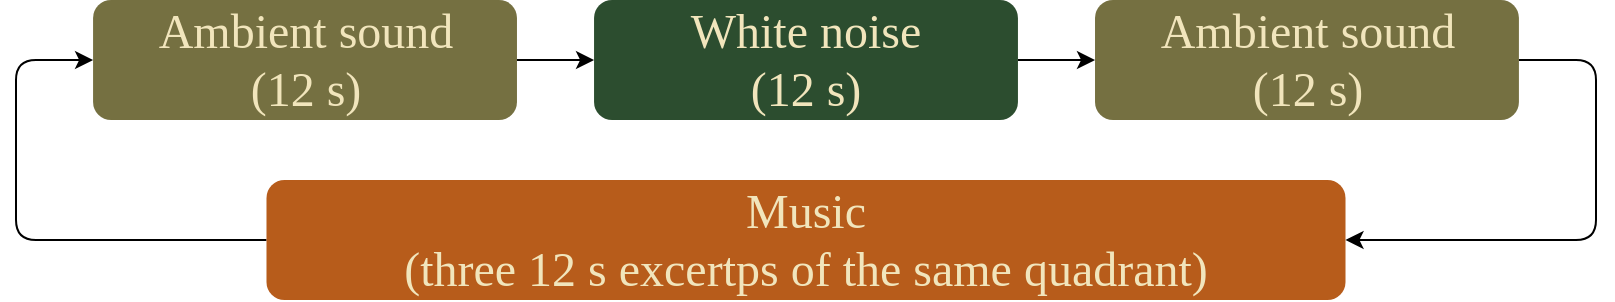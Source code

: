 <mxfile>
    <diagram name="Copy of Page-1" id="3MOEaoplXEpVyJTFN4SL">
        <mxGraphModel dx="1162" dy="893" grid="1" gridSize="10" guides="1" tooltips="1" connect="1" arrows="1" fold="1" page="1" pageScale="1" pageWidth="850" pageHeight="1100" math="0" shadow="0">
            <root>
                <mxCell id="RKLRzKLY3t_ddumedZk_-0"/>
                <mxCell id="RKLRzKLY3t_ddumedZk_-1" parent="RKLRzKLY3t_ddumedZk_-0"/>
                <mxCell id="1" value="" style="group" vertex="1" connectable="0" parent="RKLRzKLY3t_ddumedZk_-1">
                    <mxGeometry x="20" y="190" width="790" height="150" as="geometry"/>
                </mxCell>
                <mxCell id="RKLRzKLY3t_ddumedZk_-3" value="&lt;font style=&quot;font-size: 24px;&quot;&gt;Ambient sound&lt;br&gt;(12 s)&lt;/font&gt;" style="rounded=1;whiteSpace=wrap;html=1;fontSize=14;labelBackgroundColor=none;fillColor=#757041;strokeColor=none;fontColor=#F1E5BC;fontStyle=0;fontFamily=Cabin;fontSource=https%3A%2F%2Ffonts.googleapis.com%2Fcss%3Ffamily%3DCabin;container=0;" parent="1" vertex="1">
                    <mxGeometry x="38.537" width="211.951" height="60" as="geometry"/>
                </mxCell>
                <mxCell id="RKLRzKLY3t_ddumedZk_-5" value="&lt;font style=&quot;font-size: 24px;&quot;&gt;Ambient sound&lt;br&gt;(12 s)&lt;/font&gt;" style="rounded=1;whiteSpace=wrap;html=1;fontSize=14;labelBackgroundColor=none;fillColor=#757041;strokeColor=none;fontColor=#F1E5BC;fontStyle=0;fontFamily=Cabin;fontSource=https%3A%2F%2Ffonts.googleapis.com%2Fcss%3Ffamily%3DCabin;container=0;" parent="1" vertex="1">
                    <mxGeometry x="539.512" width="211.951" height="60" as="geometry"/>
                </mxCell>
                <mxCell id="RKLRzKLY3t_ddumedZk_-6" value="" style="edgeStyle=none;html=1;fontFamily=Helvetica;fontSize=14;fontColor=#F1E5BC;" parent="1" source="RKLRzKLY3t_ddumedZk_-7" target="RKLRzKLY3t_ddumedZk_-5" edge="1">
                    <mxGeometry relative="1" as="geometry"/>
                </mxCell>
                <mxCell id="RKLRzKLY3t_ddumedZk_-7" value="&lt;font style=&quot;font-size: 24px;&quot;&gt;White noise&lt;br style=&quot;&quot;&gt;(12 s)&lt;/font&gt;" style="rounded=1;whiteSpace=wrap;html=1;fontSize=14;fillColor=#2C4D2F;strokeColor=none;fontColor=#F1E5BC;fontStyle=0;fontFamily=Cabin;fontSource=https%3A%2F%2Ffonts.googleapis.com%2Fcss%3Ffamily%3DCabin;container=0;" parent="1" vertex="1">
                    <mxGeometry x="289.024" width="211.951" height="60" as="geometry"/>
                </mxCell>
                <mxCell id="RKLRzKLY3t_ddumedZk_-2" value="" style="edgeStyle=none;html=1;fontFamily=Helvetica;fontSize=14;fontColor=#F1E5BC;" parent="1" source="RKLRzKLY3t_ddumedZk_-3" target="RKLRzKLY3t_ddumedZk_-7" edge="1">
                    <mxGeometry relative="1" as="geometry"/>
                </mxCell>
                <mxCell id="_ObKljJm_M5OEr_5kmBN-0" style="edgeStyle=none;html=1;entryX=0;entryY=0.5;entryDx=0;entryDy=0;fontFamily=Helvetica;fontSize=14;fontColor=#000000;" parent="1" source="RKLRzKLY3t_ddumedZk_-10" target="RKLRzKLY3t_ddumedZk_-3" edge="1">
                    <mxGeometry relative="1" as="geometry">
                        <Array as="points">
                            <mxPoint y="120"/>
                            <mxPoint y="30"/>
                        </Array>
                    </mxGeometry>
                </mxCell>
                <mxCell id="RKLRzKLY3t_ddumedZk_-10" value="&lt;font style=&quot;font-size: 24px;&quot;&gt;Music&lt;br style=&quot;&quot;&gt;(three 12 s excertps of the same quadrant)&lt;/font&gt;" style="rounded=1;whiteSpace=wrap;html=1;fontSize=14;fillColor=#B75C1B;strokeColor=none;fontColor=#F1E5BC;fontStyle=0;fontFamily=Cabin;fontSource=https%3A%2F%2Ffonts.googleapis.com%2Fcss%3Ffamily%3DCabin;container=0;" parent="1" vertex="1">
                    <mxGeometry x="125.244" y="90" width="539.512" height="60" as="geometry"/>
                </mxCell>
                <mxCell id="RKLRzKLY3t_ddumedZk_-4" value="" style="edgeStyle=none;html=1;fontFamily=Helvetica;fontSize=14;fontColor=#F1E5BC;exitX=1;exitY=0.5;exitDx=0;exitDy=0;entryX=1;entryY=0.5;entryDx=0;entryDy=0;" parent="1" source="RKLRzKLY3t_ddumedZk_-5" target="RKLRzKLY3t_ddumedZk_-10" edge="1">
                    <mxGeometry relative="1" as="geometry">
                        <Array as="points">
                            <mxPoint x="790" y="30"/>
                            <mxPoint x="790" y="120"/>
                        </Array>
                    </mxGeometry>
                </mxCell>
            </root>
        </mxGraphModel>
    </diagram>
    <diagram id="jyvU2H36wrv9E_q_9pZs" name="Page-1">
        <mxGraphModel dx="1324" dy="869" grid="1" gridSize="10" guides="1" tooltips="1" connect="1" arrows="1" fold="1" page="1" pageScale="1" pageWidth="850" pageHeight="1100" math="0" shadow="0">
            <root>
                <mxCell id="0"/>
                <mxCell id="1" parent="0"/>
                <mxCell id="7" value="" style="edgeStyle=none;html=1;fontFamily=Helvetica;fontSize=10;fontColor=#F1E5BC;" edge="1" parent="1" source="2" target="4">
                    <mxGeometry relative="1" as="geometry"/>
                </mxCell>
                <mxCell id="2" value="Ambient sound (12 s)" style="rounded=1;whiteSpace=wrap;html=1;fontSize=10;labelBackgroundColor=none;fillColor=#757041;strokeColor=none;fontColor=#F1E5BC;fontStyle=0;fontFamily=Cabin;fontSource=https%3A%2F%2Ffonts.googleapis.com%2Fcss%3Ffamily%3DCabin;" vertex="1" parent="1">
                    <mxGeometry x="80" y="200" width="80" height="40" as="geometry"/>
                </mxCell>
                <mxCell id="8" value="" style="edgeStyle=none;html=1;fontFamily=Helvetica;fontSize=10;fontColor=#F1E5BC;" edge="1" parent="1" source="3" target="5">
                    <mxGeometry relative="1" as="geometry"/>
                </mxCell>
                <mxCell id="3" value="Ambient sound (12 s)" style="rounded=1;whiteSpace=wrap;html=1;fontSize=10;labelBackgroundColor=none;fillColor=#757041;strokeColor=none;fontColor=#F1E5BC;fontStyle=0;fontFamily=Cabin;fontSource=https%3A%2F%2Ffonts.googleapis.com%2Fcss%3Ffamily%3DCabin;" vertex="1" parent="1">
                    <mxGeometry x="280" y="200" width="80" height="40" as="geometry"/>
                </mxCell>
                <mxCell id="9" value="" style="edgeStyle=none;html=1;fontFamily=Helvetica;fontSize=10;fontColor=#F1E5BC;" edge="1" parent="1" source="4" target="3">
                    <mxGeometry relative="1" as="geometry"/>
                </mxCell>
                <mxCell id="4" value="White noise&lt;br&gt;(12 s)" style="rounded=1;whiteSpace=wrap;html=1;fontSize=10;fillColor=#2C4D2F;strokeColor=none;fontColor=#F1E5BC;fontStyle=0;fontFamily=Cabin;fontSource=https%3A%2F%2Ffonts.googleapis.com%2Fcss%3Ffamily%3DCabin;" vertex="1" parent="1">
                    <mxGeometry x="180" y="200" width="80" height="40" as="geometry"/>
                </mxCell>
                <mxCell id="6" style="edgeStyle=none;html=1;entryX=0;entryY=0.5;entryDx=0;entryDy=0;fontFamily=Helvetica;fontSize=10;fontColor=#F1E5BC;" edge="1" parent="1" source="5" target="2">
                    <mxGeometry relative="1" as="geometry">
                        <Array as="points">
                            <mxPoint x="640" y="220"/>
                            <mxPoint x="640" y="250"/>
                            <mxPoint x="50" y="250"/>
                            <mxPoint x="50" y="220"/>
                        </Array>
                    </mxGeometry>
                </mxCell>
                <mxCell id="10" value="&lt;font&gt;2 trials per quadrant&lt;/font&gt;" style="edgeLabel;html=1;align=center;verticalAlign=middle;resizable=0;points=[];fontSize=10;fontFamily=Helvetica;fontColor=#000000;" vertex="1" connectable="0" parent="6">
                    <mxGeometry x="0.087" y="-3" relative="1" as="geometry">
                        <mxPoint y="13" as="offset"/>
                    </mxGeometry>
                </mxCell>
                <mxCell id="5" value="Music&lt;br&gt;(three 12 s excertps of the same quadrant)" style="rounded=1;whiteSpace=wrap;html=1;fontSize=10;fillColor=#B75C1B;strokeColor=none;fontColor=#F1E5BC;fontStyle=0;fontFamily=Cabin;fontSource=https%3A%2F%2Ffonts.googleapis.com%2Fcss%3Ffamily%3DCabin;" vertex="1" parent="1">
                    <mxGeometry x="380" y="200" width="240" height="40" as="geometry"/>
                </mxCell>
            </root>
        </mxGraphModel>
    </diagram>
</mxfile>